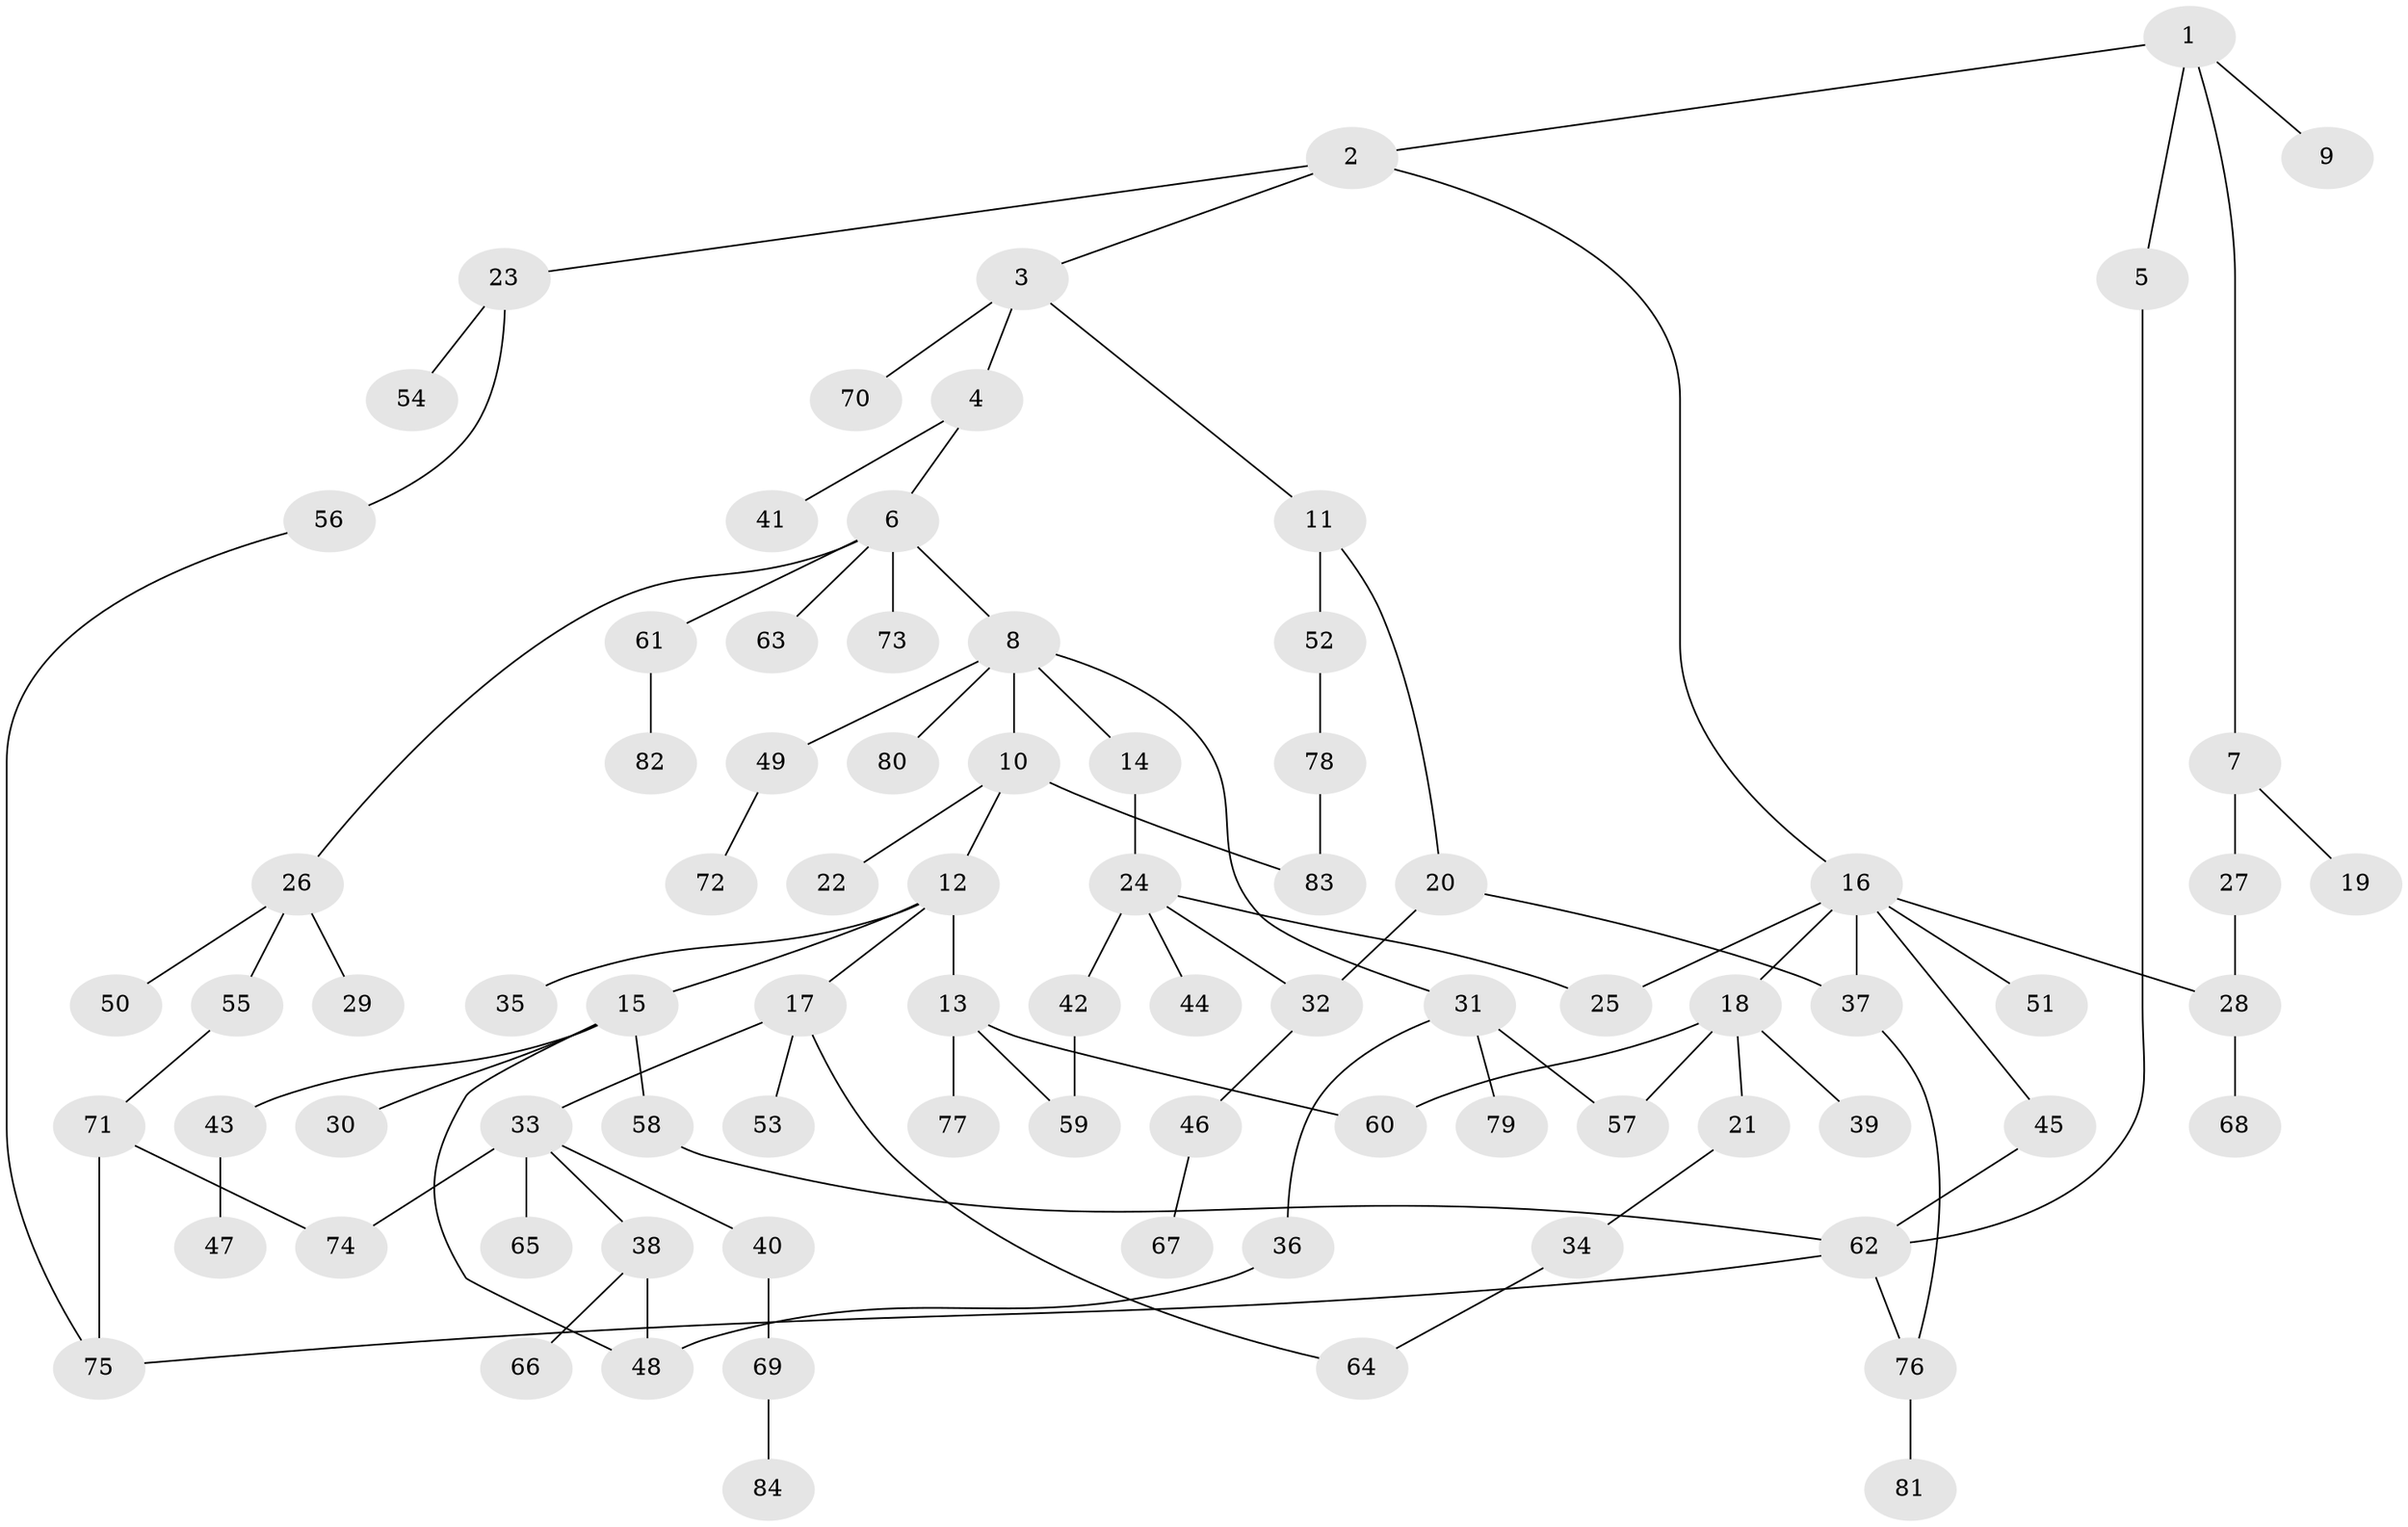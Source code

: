 // Generated by graph-tools (version 1.1) at 2025/01/03/09/25 03:01:04]
// undirected, 84 vertices, 100 edges
graph export_dot {
graph [start="1"]
  node [color=gray90,style=filled];
  1;
  2;
  3;
  4;
  5;
  6;
  7;
  8;
  9;
  10;
  11;
  12;
  13;
  14;
  15;
  16;
  17;
  18;
  19;
  20;
  21;
  22;
  23;
  24;
  25;
  26;
  27;
  28;
  29;
  30;
  31;
  32;
  33;
  34;
  35;
  36;
  37;
  38;
  39;
  40;
  41;
  42;
  43;
  44;
  45;
  46;
  47;
  48;
  49;
  50;
  51;
  52;
  53;
  54;
  55;
  56;
  57;
  58;
  59;
  60;
  61;
  62;
  63;
  64;
  65;
  66;
  67;
  68;
  69;
  70;
  71;
  72;
  73;
  74;
  75;
  76;
  77;
  78;
  79;
  80;
  81;
  82;
  83;
  84;
  1 -- 2;
  1 -- 5;
  1 -- 7;
  1 -- 9;
  2 -- 3;
  2 -- 16;
  2 -- 23;
  3 -- 4;
  3 -- 11;
  3 -- 70;
  4 -- 6;
  4 -- 41;
  5 -- 62;
  6 -- 8;
  6 -- 26;
  6 -- 61;
  6 -- 63;
  6 -- 73;
  7 -- 19;
  7 -- 27;
  8 -- 10;
  8 -- 14;
  8 -- 31;
  8 -- 49;
  8 -- 80;
  10 -- 12;
  10 -- 22;
  10 -- 83;
  11 -- 20;
  11 -- 52;
  12 -- 13;
  12 -- 15;
  12 -- 17;
  12 -- 35;
  13 -- 60;
  13 -- 77;
  13 -- 59;
  14 -- 24;
  15 -- 30;
  15 -- 43;
  15 -- 58;
  15 -- 48;
  16 -- 18;
  16 -- 28;
  16 -- 45;
  16 -- 51;
  16 -- 37;
  16 -- 25;
  17 -- 33;
  17 -- 53;
  17 -- 64;
  18 -- 21;
  18 -- 39;
  18 -- 57;
  18 -- 60;
  20 -- 32;
  20 -- 37;
  21 -- 34;
  23 -- 54;
  23 -- 56;
  24 -- 25;
  24 -- 42;
  24 -- 44;
  24 -- 32;
  26 -- 29;
  26 -- 50;
  26 -- 55;
  27 -- 28;
  28 -- 68;
  31 -- 36;
  31 -- 79;
  31 -- 57;
  32 -- 46;
  33 -- 38;
  33 -- 40;
  33 -- 65;
  33 -- 74;
  34 -- 64;
  36 -- 48;
  37 -- 76;
  38 -- 48;
  38 -- 66;
  40 -- 69;
  42 -- 59;
  43 -- 47;
  45 -- 62;
  46 -- 67;
  49 -- 72;
  52 -- 78;
  55 -- 71;
  56 -- 75;
  58 -- 62;
  61 -- 82;
  62 -- 75;
  62 -- 76;
  69 -- 84;
  71 -- 75;
  71 -- 74;
  76 -- 81;
  78 -- 83;
}
